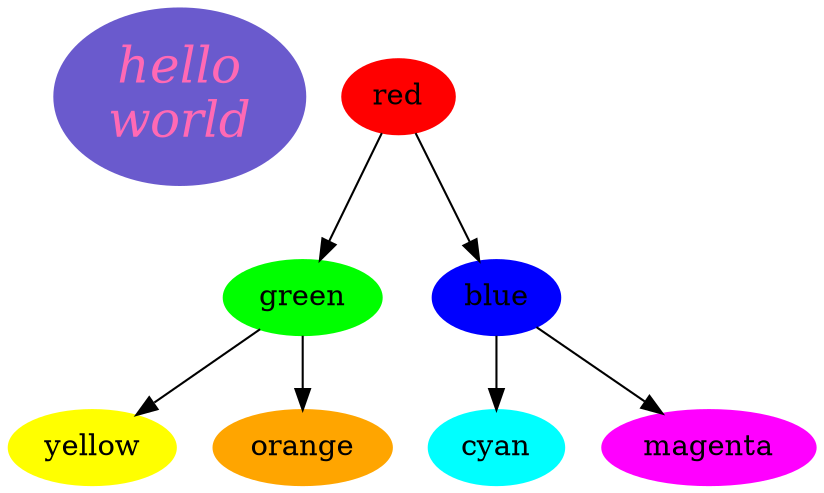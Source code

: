 # Generated Tor  2 Okt 2008 11:02:50 GMT by dot - Graphviz version 2.20.2 (Tue Jul  1 11:56:55 UTC 2008)
#
# 
# (process:1419): Pango-WARNING **: couldn't load font "Palatino Linotype Italic Not-Rotated 24", falling back to "Sans Italic Not-Rotated 24", expect ugly output.
# 
# real	0m0.278s
# user	0m0.124s
# sys	0m0.038s

digraph G {
	node [label="\N"];
	graph [bb="0,0,278,206",
		_draw_="c 5 -white C 5 -white P 4 0 0 0 206 278 206 278 0 ",
		xdotversion="1.2"];
	xyz [label="hello\nworld", color=slateblue, fontsize=24, fontname="Palatino-Italic", style=filled, fontcolor=hotpink, pos="49,175", width="1.14", height="0.86", _draw_="S 6 -filled c 9 -slateblue C 9 -slateblue E 49 175 41 31 ", _ldraw_="F 24.000000 15 -Palatino-Italic c 7 -hotpink T 49 169 0 38 5 -hello F 24.000000 15 -Palatino-Italic c 7 -hotpink T 49 151 0 43 5\
 -world "];
	red [color=red, style=filled, pos="135,175", width="0.75", height="0.50", _draw_="S 6 -filled c 3 -red C 3 -red E 135 175 27 18 ", _ldraw_="F 14.000000 11 -Times-Roman c 5 -black T 135 167 0 13 3 -red "];
	green [color=green, style=filled, pos="99,90", width="0.75", height="0.50", _draw_="S 6 -filled c 5 -green C 5 -green E 99 90 27 18 ", _ldraw_="F 14.000000 11 -Times-Roman c 5 -black T 99 82 0 23 5 -green "];
	blue [color=blue, style=filled, fontcolor=black, pos="171,90", width="0.75", height="0.50", _draw_="S 6 -filled c 4 -blue C 4 -blue E 171 90 27 18 ", _ldraw_="F 14.000000 11 -Times-Roman c 5 -black T 171 82 0 18 4 -blue "];
	cyan [color=cyan, style=filled, pos="171,18", width="0.75", height="0.50", _draw_="S 6 -filled c 4 -cyan C 4 -cyan E 171 18 27 18 ", _ldraw_="F 14.000000 11 -Times-Roman c 5 -black T 171 10 0 20 4 -cyan "];
	magenta [color=magenta, style=filled, pos="247,18", width="0.86", height="0.50", _draw_="S 6 -filled c 7 -magenta C 7 -magenta E 247 18 31 18 ", _ldraw_="F 14.000000 11 -Times-Roman c 5 -black T 247 10 0 36 7 -magenta "];
	yellow [color=yellow, style=filled, pos="27,18", width="0.75", height="0.50", _draw_="S 6 -filled c 6 -yellow C 6 -yellow E 27 18 27 18 ", _ldraw_="F 14.000000 11 -Times-Roman c 5 -black T 27 10 0 29 6 -yellow "];
	orange [color=orange, style=filled, pos="99,18", width="0.75", height="0.50", _draw_="S 6 -filled c 6 -orange C 6 -orange E 99 18 27 18 ", _ldraw_="F 14.000000 11 -Times-Roman c 5 -black T 99 10 0 29 6 -orange "];
	red -> green [pos="e,106,107 128,157 123,145 116,130 110,116", _draw_="c 5 -black B 4 128 157 123 145 116 130 110 116 ", _hdraw_="S 5 -solid S 15 -setlinewidth(1) c 5 -black C 5 -black P 3 113 115 106 107 107 118 "];
	red -> blue [pos="e,164,107 142,157 147,145 154,130 160,116", _draw_="c 5 -black B 4 142 157 147 145 154 130 160 116 ", _hdraw_="S 5 -solid S 15 -setlinewidth(1) c 5 -black C 5 -black P 3 163 118 164 107 157 115 "];
	blue -> cyan [pos="e,171,36 171,72 171,64 171,55 171,46", _draw_="c 5 -black B 4 171 72 171 64 171 55 171 46 ", _hdraw_="S 5 -solid S 15 -setlinewidth(1) c 5 -black C 5 -black P 3 175 46 171 36 168 46 "];
	blue -> magenta [pos="e,231,33 187,75 198,65 212,52 224,40", _draw_="c 5 -black B 4 187 75 198 65 212 52 224 40 ", _hdraw_="S 5 -solid S 15 -setlinewidth(1) c 5 -black C 5 -black P 3 226 43 231 33 221 38 "];
	green -> yellow [pos="e,42,33 84,75 74,65 61,52 49,40", _draw_="c 5 -black B 4 84 75 74 65 61 52 49 40 ", _hdraw_="S 5 -solid S 15 -setlinewidth(1) c 5 -black C 5 -black P 3 52 38 42 33 47 43 "];
	green -> orange [pos="e,99,36 99,72 99,64 99,55 99,46", _draw_="c 5 -black B 4 99 72 99 64 99 55 99 46 ", _hdraw_="S 5 -solid S 15 -setlinewidth(1) c 5 -black C 5 -black P 3 103 46 99 36 96 46 "];
}
